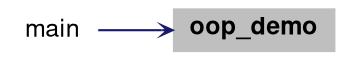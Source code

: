 digraph "oop_demo"
{
 // LATEX_PDF_SIZE
  bgcolor="transparent";
  edge [fontname="Helvetica,Arial,sans-serif",fontsize=15,labelfontsize=15 arrowhead=open arrowtail=open arrowsize=0.5];
  node [fontname="Helvetica,Arial,sans-serif",fontsize=15,fontsize=12 shape=plaintext];
  rankdir="RL";
  Node1 [label=<<b>oop_demo</b>>,height=0.2,width=0.4,color="black", fillcolor="grey75", style="filled", fontcolor="black",tooltip=" "];
  Node1 -> Node2 [dir="back",color="midnightblue",style="solid"];
  Node2 [label="main",height=0.2,width=0.4,color="black",URL="$group__DP.html#gae66f6b31b5ad750f1fe042a706a4e3d4",tooltip=" "];
}
